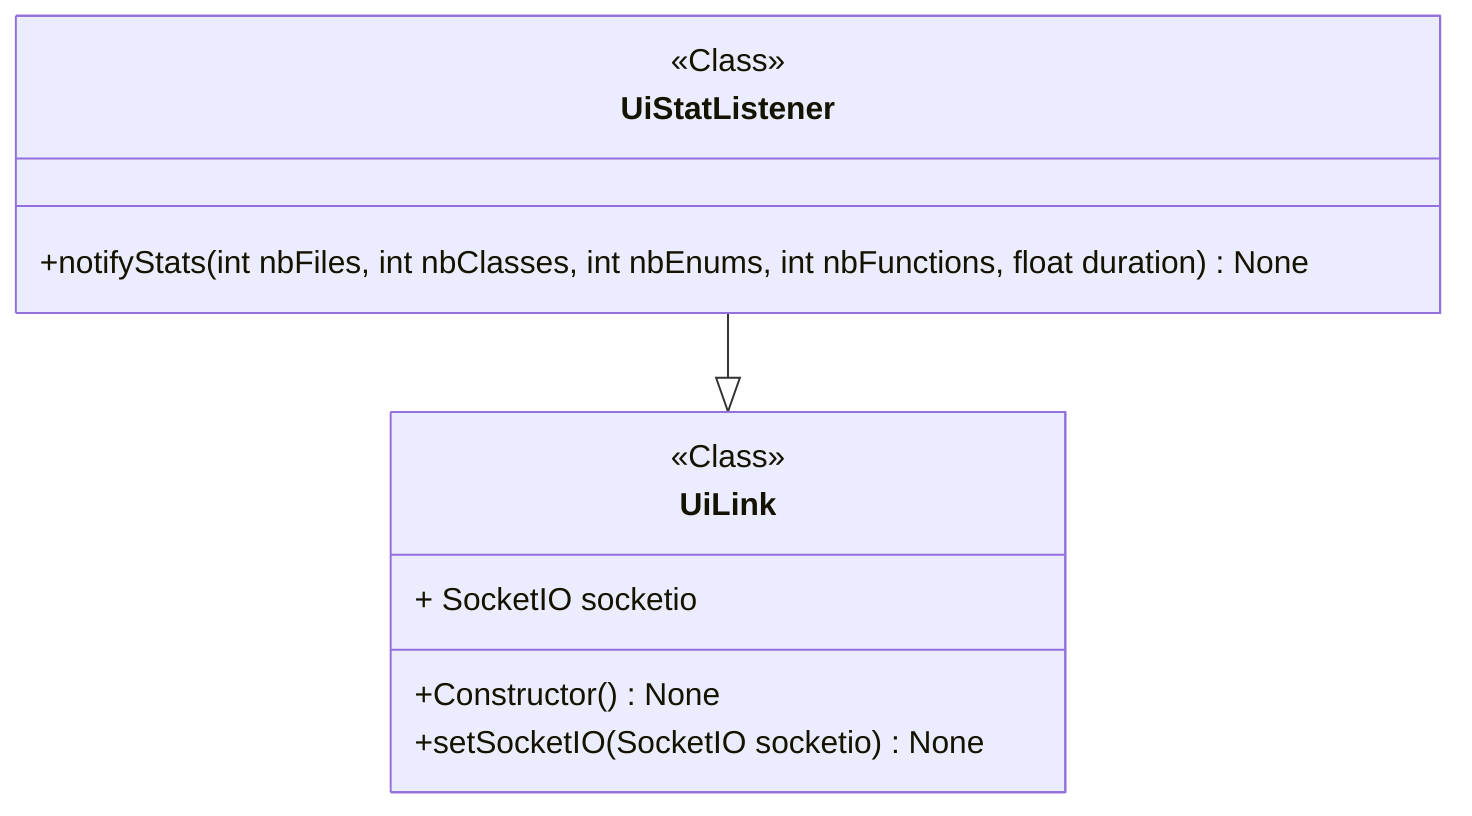 classDiagram
class UiStatListener {
<<Class>>
+notifyStats(int nbFiles, int nbClasses, int nbEnums, int nbFunctions, float duration) None
}
class UiLink {
<<Class>>
+ SocketIO socketio
+Constructor() None
+setSocketIO(SocketIO socketio) None
}
link UiLink "class££pycodeanalyzer::ui::app::UiLink"
UiStatListener --|> UiLink